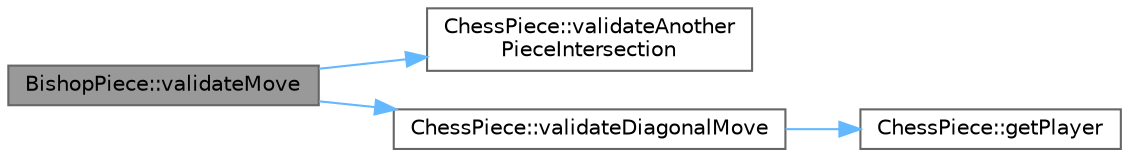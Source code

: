 digraph "BishopPiece::validateMove"
{
 // LATEX_PDF_SIZE
  bgcolor="transparent";
  edge [fontname=Helvetica,fontsize=10,labelfontname=Helvetica,labelfontsize=10];
  node [fontname=Helvetica,fontsize=10,shape=box,height=0.2,width=0.4];
  rankdir="LR";
  Node1 [id="Node000001",label="BishopPiece::validateMove",height=0.2,width=0.4,color="gray40", fillcolor="grey60", style="filled", fontcolor="black",tooltip="Validates the move of the bishop piece to the specified position."];
  Node1 -> Node2 [id="edge1_Node000001_Node000002",color="steelblue1",style="solid",tooltip=" "];
  Node2 [id="Node000002",label="ChessPiece::validateAnother\lPieceIntersection",height=0.2,width=0.4,color="grey40", fillcolor="white", style="filled",URL="$class_chess_piece.html#a93b460de9600b44d35168e4180cc6288",tooltip="Validates the intersection with another chess piece for the chess piece."];
  Node1 -> Node3 [id="edge2_Node000001_Node000003",color="steelblue1",style="solid",tooltip=" "];
  Node3 [id="Node000003",label="ChessPiece::validateDiagonalMove",height=0.2,width=0.4,color="grey40", fillcolor="white", style="filled",URL="$class_chess_piece.html#a63f27383ff9fa386a1350623d35218b4",tooltip="Validates a diagonal move for the chess piece."];
  Node3 -> Node4 [id="edge3_Node000003_Node000004",color="steelblue1",style="solid",tooltip=" "];
  Node4 [id="Node000004",label="ChessPiece::getPlayer",height=0.2,width=0.4,color="grey40", fillcolor="white", style="filled",URL="$class_chess_piece.html#aa449c4e3dd08c3f3aa08309a6bf59062",tooltip="Gets the player to whom the chess piece belongs."];
}

